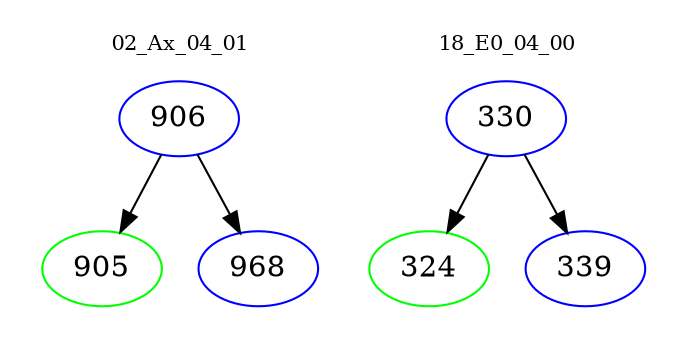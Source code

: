 digraph{
subgraph cluster_0 {
color = white
label = "02_Ax_04_01";
fontsize=10;
T0_906 [label="906", color="blue"]
T0_906 -> T0_905 [color="black"]
T0_905 [label="905", color="green"]
T0_906 -> T0_968 [color="black"]
T0_968 [label="968", color="blue"]
}
subgraph cluster_1 {
color = white
label = "18_E0_04_00";
fontsize=10;
T1_330 [label="330", color="blue"]
T1_330 -> T1_324 [color="black"]
T1_324 [label="324", color="green"]
T1_330 -> T1_339 [color="black"]
T1_339 [label="339", color="blue"]
}
}
